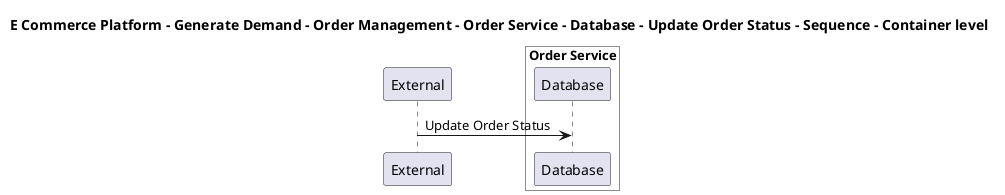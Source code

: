 @startuml

title E Commerce Platform - Generate Demand - Order Management - Order Service - Database - Update Order Status - Sequence - Container level

participant "External" as C4InterFlow.SoftwareSystems.ExternalSystem

box "Order Service" #White
    participant "Database" as ECommercePlatform.GenerateDemand.OrderManagement.SoftwareSystems.OrderService.Containers.Database
end box


C4InterFlow.SoftwareSystems.ExternalSystem -> ECommercePlatform.GenerateDemand.OrderManagement.SoftwareSystems.OrderService.Containers.Database : Update Order Status


@enduml
